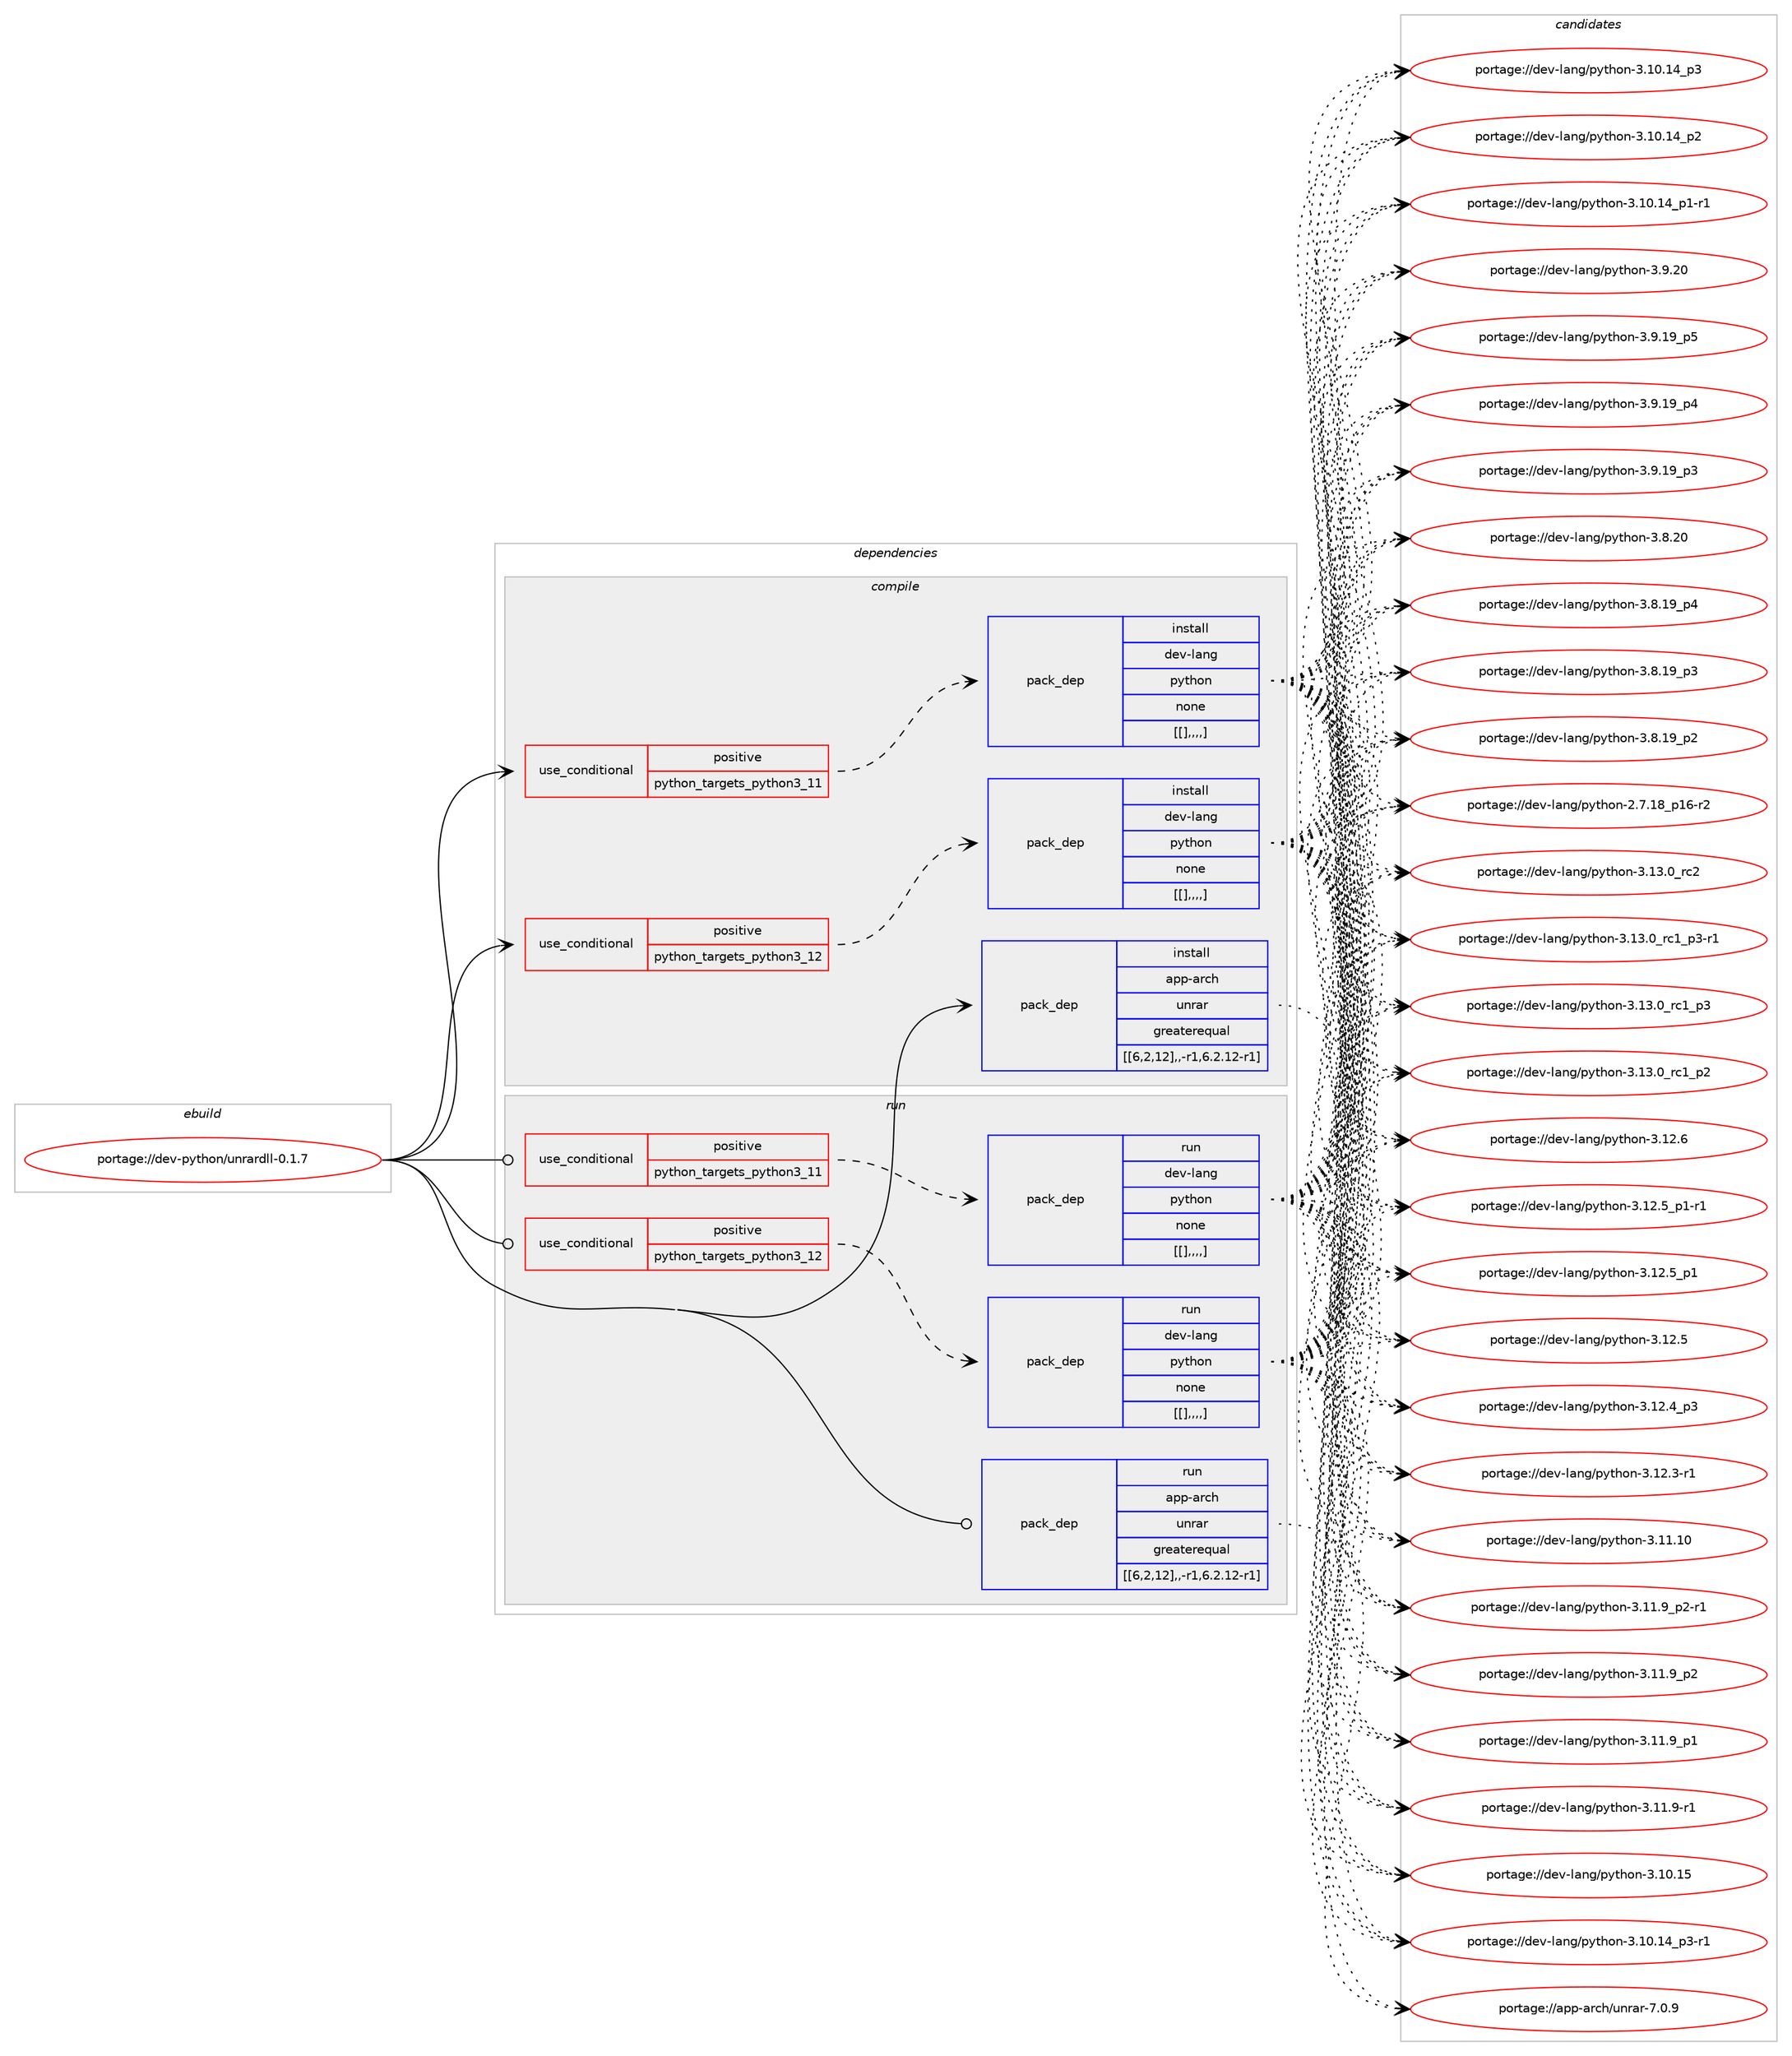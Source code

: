 digraph prolog {

# *************
# Graph options
# *************

newrank=true;
concentrate=true;
compound=true;
graph [rankdir=LR,fontname=Helvetica,fontsize=10,ranksep=1.5];#, ranksep=2.5, nodesep=0.2];
edge  [arrowhead=vee];
node  [fontname=Helvetica,fontsize=10];

# **********
# The ebuild
# **********

subgraph cluster_leftcol {
color=gray;
label=<<i>ebuild</i>>;
id [label="portage://dev-python/unrardll-0.1.7", color=red, width=4, href="../dev-python/unrardll-0.1.7.svg"];
}

# ****************
# The dependencies
# ****************

subgraph cluster_midcol {
color=gray;
label=<<i>dependencies</i>>;
subgraph cluster_compile {
fillcolor="#eeeeee";
style=filled;
label=<<i>compile</i>>;
subgraph cond41958 {
dependency168980 [label=<<TABLE BORDER="0" CELLBORDER="1" CELLSPACING="0" CELLPADDING="4"><TR><TD ROWSPAN="3" CELLPADDING="10">use_conditional</TD></TR><TR><TD>positive</TD></TR><TR><TD>python_targets_python3_11</TD></TR></TABLE>>, shape=none, color=red];
subgraph pack125756 {
dependency168981 [label=<<TABLE BORDER="0" CELLBORDER="1" CELLSPACING="0" CELLPADDING="4" WIDTH="220"><TR><TD ROWSPAN="6" CELLPADDING="30">pack_dep</TD></TR><TR><TD WIDTH="110">install</TD></TR><TR><TD>dev-lang</TD></TR><TR><TD>python</TD></TR><TR><TD>none</TD></TR><TR><TD>[[],,,,]</TD></TR></TABLE>>, shape=none, color=blue];
}
dependency168980:e -> dependency168981:w [weight=20,style="dashed",arrowhead="vee"];
}
id:e -> dependency168980:w [weight=20,style="solid",arrowhead="vee"];
subgraph cond41959 {
dependency168982 [label=<<TABLE BORDER="0" CELLBORDER="1" CELLSPACING="0" CELLPADDING="4"><TR><TD ROWSPAN="3" CELLPADDING="10">use_conditional</TD></TR><TR><TD>positive</TD></TR><TR><TD>python_targets_python3_12</TD></TR></TABLE>>, shape=none, color=red];
subgraph pack125757 {
dependency168983 [label=<<TABLE BORDER="0" CELLBORDER="1" CELLSPACING="0" CELLPADDING="4" WIDTH="220"><TR><TD ROWSPAN="6" CELLPADDING="30">pack_dep</TD></TR><TR><TD WIDTH="110">install</TD></TR><TR><TD>dev-lang</TD></TR><TR><TD>python</TD></TR><TR><TD>none</TD></TR><TR><TD>[[],,,,]</TD></TR></TABLE>>, shape=none, color=blue];
}
dependency168982:e -> dependency168983:w [weight=20,style="dashed",arrowhead="vee"];
}
id:e -> dependency168982:w [weight=20,style="solid",arrowhead="vee"];
subgraph pack125758 {
dependency168984 [label=<<TABLE BORDER="0" CELLBORDER="1" CELLSPACING="0" CELLPADDING="4" WIDTH="220"><TR><TD ROWSPAN="6" CELLPADDING="30">pack_dep</TD></TR><TR><TD WIDTH="110">install</TD></TR><TR><TD>app-arch</TD></TR><TR><TD>unrar</TD></TR><TR><TD>greaterequal</TD></TR><TR><TD>[[6,2,12],,-r1,6.2.12-r1]</TD></TR></TABLE>>, shape=none, color=blue];
}
id:e -> dependency168984:w [weight=20,style="solid",arrowhead="vee"];
}
subgraph cluster_compileandrun {
fillcolor="#eeeeee";
style=filled;
label=<<i>compile and run</i>>;
}
subgraph cluster_run {
fillcolor="#eeeeee";
style=filled;
label=<<i>run</i>>;
subgraph cond41960 {
dependency168985 [label=<<TABLE BORDER="0" CELLBORDER="1" CELLSPACING="0" CELLPADDING="4"><TR><TD ROWSPAN="3" CELLPADDING="10">use_conditional</TD></TR><TR><TD>positive</TD></TR><TR><TD>python_targets_python3_11</TD></TR></TABLE>>, shape=none, color=red];
subgraph pack125759 {
dependency168986 [label=<<TABLE BORDER="0" CELLBORDER="1" CELLSPACING="0" CELLPADDING="4" WIDTH="220"><TR><TD ROWSPAN="6" CELLPADDING="30">pack_dep</TD></TR><TR><TD WIDTH="110">run</TD></TR><TR><TD>dev-lang</TD></TR><TR><TD>python</TD></TR><TR><TD>none</TD></TR><TR><TD>[[],,,,]</TD></TR></TABLE>>, shape=none, color=blue];
}
dependency168985:e -> dependency168986:w [weight=20,style="dashed",arrowhead="vee"];
}
id:e -> dependency168985:w [weight=20,style="solid",arrowhead="odot"];
subgraph cond41961 {
dependency168987 [label=<<TABLE BORDER="0" CELLBORDER="1" CELLSPACING="0" CELLPADDING="4"><TR><TD ROWSPAN="3" CELLPADDING="10">use_conditional</TD></TR><TR><TD>positive</TD></TR><TR><TD>python_targets_python3_12</TD></TR></TABLE>>, shape=none, color=red];
subgraph pack125760 {
dependency168988 [label=<<TABLE BORDER="0" CELLBORDER="1" CELLSPACING="0" CELLPADDING="4" WIDTH="220"><TR><TD ROWSPAN="6" CELLPADDING="30">pack_dep</TD></TR><TR><TD WIDTH="110">run</TD></TR><TR><TD>dev-lang</TD></TR><TR><TD>python</TD></TR><TR><TD>none</TD></TR><TR><TD>[[],,,,]</TD></TR></TABLE>>, shape=none, color=blue];
}
dependency168987:e -> dependency168988:w [weight=20,style="dashed",arrowhead="vee"];
}
id:e -> dependency168987:w [weight=20,style="solid",arrowhead="odot"];
subgraph pack125761 {
dependency168989 [label=<<TABLE BORDER="0" CELLBORDER="1" CELLSPACING="0" CELLPADDING="4" WIDTH="220"><TR><TD ROWSPAN="6" CELLPADDING="30">pack_dep</TD></TR><TR><TD WIDTH="110">run</TD></TR><TR><TD>app-arch</TD></TR><TR><TD>unrar</TD></TR><TR><TD>greaterequal</TD></TR><TR><TD>[[6,2,12],,-r1,6.2.12-r1]</TD></TR></TABLE>>, shape=none, color=blue];
}
id:e -> dependency168989:w [weight=20,style="solid",arrowhead="odot"];
}
}

# **************
# The candidates
# **************

subgraph cluster_choices {
rank=same;
color=gray;
label=<<i>candidates</i>>;

subgraph choice125756 {
color=black;
nodesep=1;
choice10010111845108971101034711212111610411111045514649514648951149950 [label="portage://dev-lang/python-3.13.0_rc2", color=red, width=4,href="../dev-lang/python-3.13.0_rc2.svg"];
choice1001011184510897110103471121211161041111104551464951464895114994995112514511449 [label="portage://dev-lang/python-3.13.0_rc1_p3-r1", color=red, width=4,href="../dev-lang/python-3.13.0_rc1_p3-r1.svg"];
choice100101118451089711010347112121116104111110455146495146489511499499511251 [label="portage://dev-lang/python-3.13.0_rc1_p3", color=red, width=4,href="../dev-lang/python-3.13.0_rc1_p3.svg"];
choice100101118451089711010347112121116104111110455146495146489511499499511250 [label="portage://dev-lang/python-3.13.0_rc1_p2", color=red, width=4,href="../dev-lang/python-3.13.0_rc1_p2.svg"];
choice10010111845108971101034711212111610411111045514649504654 [label="portage://dev-lang/python-3.12.6", color=red, width=4,href="../dev-lang/python-3.12.6.svg"];
choice1001011184510897110103471121211161041111104551464950465395112494511449 [label="portage://dev-lang/python-3.12.5_p1-r1", color=red, width=4,href="../dev-lang/python-3.12.5_p1-r1.svg"];
choice100101118451089711010347112121116104111110455146495046539511249 [label="portage://dev-lang/python-3.12.5_p1", color=red, width=4,href="../dev-lang/python-3.12.5_p1.svg"];
choice10010111845108971101034711212111610411111045514649504653 [label="portage://dev-lang/python-3.12.5", color=red, width=4,href="../dev-lang/python-3.12.5.svg"];
choice100101118451089711010347112121116104111110455146495046529511251 [label="portage://dev-lang/python-3.12.4_p3", color=red, width=4,href="../dev-lang/python-3.12.4_p3.svg"];
choice100101118451089711010347112121116104111110455146495046514511449 [label="portage://dev-lang/python-3.12.3-r1", color=red, width=4,href="../dev-lang/python-3.12.3-r1.svg"];
choice1001011184510897110103471121211161041111104551464949464948 [label="portage://dev-lang/python-3.11.10", color=red, width=4,href="../dev-lang/python-3.11.10.svg"];
choice1001011184510897110103471121211161041111104551464949465795112504511449 [label="portage://dev-lang/python-3.11.9_p2-r1", color=red, width=4,href="../dev-lang/python-3.11.9_p2-r1.svg"];
choice100101118451089711010347112121116104111110455146494946579511250 [label="portage://dev-lang/python-3.11.9_p2", color=red, width=4,href="../dev-lang/python-3.11.9_p2.svg"];
choice100101118451089711010347112121116104111110455146494946579511249 [label="portage://dev-lang/python-3.11.9_p1", color=red, width=4,href="../dev-lang/python-3.11.9_p1.svg"];
choice100101118451089711010347112121116104111110455146494946574511449 [label="portage://dev-lang/python-3.11.9-r1", color=red, width=4,href="../dev-lang/python-3.11.9-r1.svg"];
choice1001011184510897110103471121211161041111104551464948464953 [label="portage://dev-lang/python-3.10.15", color=red, width=4,href="../dev-lang/python-3.10.15.svg"];
choice100101118451089711010347112121116104111110455146494846495295112514511449 [label="portage://dev-lang/python-3.10.14_p3-r1", color=red, width=4,href="../dev-lang/python-3.10.14_p3-r1.svg"];
choice10010111845108971101034711212111610411111045514649484649529511251 [label="portage://dev-lang/python-3.10.14_p3", color=red, width=4,href="../dev-lang/python-3.10.14_p3.svg"];
choice10010111845108971101034711212111610411111045514649484649529511250 [label="portage://dev-lang/python-3.10.14_p2", color=red, width=4,href="../dev-lang/python-3.10.14_p2.svg"];
choice100101118451089711010347112121116104111110455146494846495295112494511449 [label="portage://dev-lang/python-3.10.14_p1-r1", color=red, width=4,href="../dev-lang/python-3.10.14_p1-r1.svg"];
choice10010111845108971101034711212111610411111045514657465048 [label="portage://dev-lang/python-3.9.20", color=red, width=4,href="../dev-lang/python-3.9.20.svg"];
choice100101118451089711010347112121116104111110455146574649579511253 [label="portage://dev-lang/python-3.9.19_p5", color=red, width=4,href="../dev-lang/python-3.9.19_p5.svg"];
choice100101118451089711010347112121116104111110455146574649579511252 [label="portage://dev-lang/python-3.9.19_p4", color=red, width=4,href="../dev-lang/python-3.9.19_p4.svg"];
choice100101118451089711010347112121116104111110455146574649579511251 [label="portage://dev-lang/python-3.9.19_p3", color=red, width=4,href="../dev-lang/python-3.9.19_p3.svg"];
choice10010111845108971101034711212111610411111045514656465048 [label="portage://dev-lang/python-3.8.20", color=red, width=4,href="../dev-lang/python-3.8.20.svg"];
choice100101118451089711010347112121116104111110455146564649579511252 [label="portage://dev-lang/python-3.8.19_p4", color=red, width=4,href="../dev-lang/python-3.8.19_p4.svg"];
choice100101118451089711010347112121116104111110455146564649579511251 [label="portage://dev-lang/python-3.8.19_p3", color=red, width=4,href="../dev-lang/python-3.8.19_p3.svg"];
choice100101118451089711010347112121116104111110455146564649579511250 [label="portage://dev-lang/python-3.8.19_p2", color=red, width=4,href="../dev-lang/python-3.8.19_p2.svg"];
choice100101118451089711010347112121116104111110455046554649569511249544511450 [label="portage://dev-lang/python-2.7.18_p16-r2", color=red, width=4,href="../dev-lang/python-2.7.18_p16-r2.svg"];
dependency168981:e -> choice10010111845108971101034711212111610411111045514649514648951149950:w [style=dotted,weight="100"];
dependency168981:e -> choice1001011184510897110103471121211161041111104551464951464895114994995112514511449:w [style=dotted,weight="100"];
dependency168981:e -> choice100101118451089711010347112121116104111110455146495146489511499499511251:w [style=dotted,weight="100"];
dependency168981:e -> choice100101118451089711010347112121116104111110455146495146489511499499511250:w [style=dotted,weight="100"];
dependency168981:e -> choice10010111845108971101034711212111610411111045514649504654:w [style=dotted,weight="100"];
dependency168981:e -> choice1001011184510897110103471121211161041111104551464950465395112494511449:w [style=dotted,weight="100"];
dependency168981:e -> choice100101118451089711010347112121116104111110455146495046539511249:w [style=dotted,weight="100"];
dependency168981:e -> choice10010111845108971101034711212111610411111045514649504653:w [style=dotted,weight="100"];
dependency168981:e -> choice100101118451089711010347112121116104111110455146495046529511251:w [style=dotted,weight="100"];
dependency168981:e -> choice100101118451089711010347112121116104111110455146495046514511449:w [style=dotted,weight="100"];
dependency168981:e -> choice1001011184510897110103471121211161041111104551464949464948:w [style=dotted,weight="100"];
dependency168981:e -> choice1001011184510897110103471121211161041111104551464949465795112504511449:w [style=dotted,weight="100"];
dependency168981:e -> choice100101118451089711010347112121116104111110455146494946579511250:w [style=dotted,weight="100"];
dependency168981:e -> choice100101118451089711010347112121116104111110455146494946579511249:w [style=dotted,weight="100"];
dependency168981:e -> choice100101118451089711010347112121116104111110455146494946574511449:w [style=dotted,weight="100"];
dependency168981:e -> choice1001011184510897110103471121211161041111104551464948464953:w [style=dotted,weight="100"];
dependency168981:e -> choice100101118451089711010347112121116104111110455146494846495295112514511449:w [style=dotted,weight="100"];
dependency168981:e -> choice10010111845108971101034711212111610411111045514649484649529511251:w [style=dotted,weight="100"];
dependency168981:e -> choice10010111845108971101034711212111610411111045514649484649529511250:w [style=dotted,weight="100"];
dependency168981:e -> choice100101118451089711010347112121116104111110455146494846495295112494511449:w [style=dotted,weight="100"];
dependency168981:e -> choice10010111845108971101034711212111610411111045514657465048:w [style=dotted,weight="100"];
dependency168981:e -> choice100101118451089711010347112121116104111110455146574649579511253:w [style=dotted,weight="100"];
dependency168981:e -> choice100101118451089711010347112121116104111110455146574649579511252:w [style=dotted,weight="100"];
dependency168981:e -> choice100101118451089711010347112121116104111110455146574649579511251:w [style=dotted,weight="100"];
dependency168981:e -> choice10010111845108971101034711212111610411111045514656465048:w [style=dotted,weight="100"];
dependency168981:e -> choice100101118451089711010347112121116104111110455146564649579511252:w [style=dotted,weight="100"];
dependency168981:e -> choice100101118451089711010347112121116104111110455146564649579511251:w [style=dotted,weight="100"];
dependency168981:e -> choice100101118451089711010347112121116104111110455146564649579511250:w [style=dotted,weight="100"];
dependency168981:e -> choice100101118451089711010347112121116104111110455046554649569511249544511450:w [style=dotted,weight="100"];
}
subgraph choice125757 {
color=black;
nodesep=1;
choice10010111845108971101034711212111610411111045514649514648951149950 [label="portage://dev-lang/python-3.13.0_rc2", color=red, width=4,href="../dev-lang/python-3.13.0_rc2.svg"];
choice1001011184510897110103471121211161041111104551464951464895114994995112514511449 [label="portage://dev-lang/python-3.13.0_rc1_p3-r1", color=red, width=4,href="../dev-lang/python-3.13.0_rc1_p3-r1.svg"];
choice100101118451089711010347112121116104111110455146495146489511499499511251 [label="portage://dev-lang/python-3.13.0_rc1_p3", color=red, width=4,href="../dev-lang/python-3.13.0_rc1_p3.svg"];
choice100101118451089711010347112121116104111110455146495146489511499499511250 [label="portage://dev-lang/python-3.13.0_rc1_p2", color=red, width=4,href="../dev-lang/python-3.13.0_rc1_p2.svg"];
choice10010111845108971101034711212111610411111045514649504654 [label="portage://dev-lang/python-3.12.6", color=red, width=4,href="../dev-lang/python-3.12.6.svg"];
choice1001011184510897110103471121211161041111104551464950465395112494511449 [label="portage://dev-lang/python-3.12.5_p1-r1", color=red, width=4,href="../dev-lang/python-3.12.5_p1-r1.svg"];
choice100101118451089711010347112121116104111110455146495046539511249 [label="portage://dev-lang/python-3.12.5_p1", color=red, width=4,href="../dev-lang/python-3.12.5_p1.svg"];
choice10010111845108971101034711212111610411111045514649504653 [label="portage://dev-lang/python-3.12.5", color=red, width=4,href="../dev-lang/python-3.12.5.svg"];
choice100101118451089711010347112121116104111110455146495046529511251 [label="portage://dev-lang/python-3.12.4_p3", color=red, width=4,href="../dev-lang/python-3.12.4_p3.svg"];
choice100101118451089711010347112121116104111110455146495046514511449 [label="portage://dev-lang/python-3.12.3-r1", color=red, width=4,href="../dev-lang/python-3.12.3-r1.svg"];
choice1001011184510897110103471121211161041111104551464949464948 [label="portage://dev-lang/python-3.11.10", color=red, width=4,href="../dev-lang/python-3.11.10.svg"];
choice1001011184510897110103471121211161041111104551464949465795112504511449 [label="portage://dev-lang/python-3.11.9_p2-r1", color=red, width=4,href="../dev-lang/python-3.11.9_p2-r1.svg"];
choice100101118451089711010347112121116104111110455146494946579511250 [label="portage://dev-lang/python-3.11.9_p2", color=red, width=4,href="../dev-lang/python-3.11.9_p2.svg"];
choice100101118451089711010347112121116104111110455146494946579511249 [label="portage://dev-lang/python-3.11.9_p1", color=red, width=4,href="../dev-lang/python-3.11.9_p1.svg"];
choice100101118451089711010347112121116104111110455146494946574511449 [label="portage://dev-lang/python-3.11.9-r1", color=red, width=4,href="../dev-lang/python-3.11.9-r1.svg"];
choice1001011184510897110103471121211161041111104551464948464953 [label="portage://dev-lang/python-3.10.15", color=red, width=4,href="../dev-lang/python-3.10.15.svg"];
choice100101118451089711010347112121116104111110455146494846495295112514511449 [label="portage://dev-lang/python-3.10.14_p3-r1", color=red, width=4,href="../dev-lang/python-3.10.14_p3-r1.svg"];
choice10010111845108971101034711212111610411111045514649484649529511251 [label="portage://dev-lang/python-3.10.14_p3", color=red, width=4,href="../dev-lang/python-3.10.14_p3.svg"];
choice10010111845108971101034711212111610411111045514649484649529511250 [label="portage://dev-lang/python-3.10.14_p2", color=red, width=4,href="../dev-lang/python-3.10.14_p2.svg"];
choice100101118451089711010347112121116104111110455146494846495295112494511449 [label="portage://dev-lang/python-3.10.14_p1-r1", color=red, width=4,href="../dev-lang/python-3.10.14_p1-r1.svg"];
choice10010111845108971101034711212111610411111045514657465048 [label="portage://dev-lang/python-3.9.20", color=red, width=4,href="../dev-lang/python-3.9.20.svg"];
choice100101118451089711010347112121116104111110455146574649579511253 [label="portage://dev-lang/python-3.9.19_p5", color=red, width=4,href="../dev-lang/python-3.9.19_p5.svg"];
choice100101118451089711010347112121116104111110455146574649579511252 [label="portage://dev-lang/python-3.9.19_p4", color=red, width=4,href="../dev-lang/python-3.9.19_p4.svg"];
choice100101118451089711010347112121116104111110455146574649579511251 [label="portage://dev-lang/python-3.9.19_p3", color=red, width=4,href="../dev-lang/python-3.9.19_p3.svg"];
choice10010111845108971101034711212111610411111045514656465048 [label="portage://dev-lang/python-3.8.20", color=red, width=4,href="../dev-lang/python-3.8.20.svg"];
choice100101118451089711010347112121116104111110455146564649579511252 [label="portage://dev-lang/python-3.8.19_p4", color=red, width=4,href="../dev-lang/python-3.8.19_p4.svg"];
choice100101118451089711010347112121116104111110455146564649579511251 [label="portage://dev-lang/python-3.8.19_p3", color=red, width=4,href="../dev-lang/python-3.8.19_p3.svg"];
choice100101118451089711010347112121116104111110455146564649579511250 [label="portage://dev-lang/python-3.8.19_p2", color=red, width=4,href="../dev-lang/python-3.8.19_p2.svg"];
choice100101118451089711010347112121116104111110455046554649569511249544511450 [label="portage://dev-lang/python-2.7.18_p16-r2", color=red, width=4,href="../dev-lang/python-2.7.18_p16-r2.svg"];
dependency168983:e -> choice10010111845108971101034711212111610411111045514649514648951149950:w [style=dotted,weight="100"];
dependency168983:e -> choice1001011184510897110103471121211161041111104551464951464895114994995112514511449:w [style=dotted,weight="100"];
dependency168983:e -> choice100101118451089711010347112121116104111110455146495146489511499499511251:w [style=dotted,weight="100"];
dependency168983:e -> choice100101118451089711010347112121116104111110455146495146489511499499511250:w [style=dotted,weight="100"];
dependency168983:e -> choice10010111845108971101034711212111610411111045514649504654:w [style=dotted,weight="100"];
dependency168983:e -> choice1001011184510897110103471121211161041111104551464950465395112494511449:w [style=dotted,weight="100"];
dependency168983:e -> choice100101118451089711010347112121116104111110455146495046539511249:w [style=dotted,weight="100"];
dependency168983:e -> choice10010111845108971101034711212111610411111045514649504653:w [style=dotted,weight="100"];
dependency168983:e -> choice100101118451089711010347112121116104111110455146495046529511251:w [style=dotted,weight="100"];
dependency168983:e -> choice100101118451089711010347112121116104111110455146495046514511449:w [style=dotted,weight="100"];
dependency168983:e -> choice1001011184510897110103471121211161041111104551464949464948:w [style=dotted,weight="100"];
dependency168983:e -> choice1001011184510897110103471121211161041111104551464949465795112504511449:w [style=dotted,weight="100"];
dependency168983:e -> choice100101118451089711010347112121116104111110455146494946579511250:w [style=dotted,weight="100"];
dependency168983:e -> choice100101118451089711010347112121116104111110455146494946579511249:w [style=dotted,weight="100"];
dependency168983:e -> choice100101118451089711010347112121116104111110455146494946574511449:w [style=dotted,weight="100"];
dependency168983:e -> choice1001011184510897110103471121211161041111104551464948464953:w [style=dotted,weight="100"];
dependency168983:e -> choice100101118451089711010347112121116104111110455146494846495295112514511449:w [style=dotted,weight="100"];
dependency168983:e -> choice10010111845108971101034711212111610411111045514649484649529511251:w [style=dotted,weight="100"];
dependency168983:e -> choice10010111845108971101034711212111610411111045514649484649529511250:w [style=dotted,weight="100"];
dependency168983:e -> choice100101118451089711010347112121116104111110455146494846495295112494511449:w [style=dotted,weight="100"];
dependency168983:e -> choice10010111845108971101034711212111610411111045514657465048:w [style=dotted,weight="100"];
dependency168983:e -> choice100101118451089711010347112121116104111110455146574649579511253:w [style=dotted,weight="100"];
dependency168983:e -> choice100101118451089711010347112121116104111110455146574649579511252:w [style=dotted,weight="100"];
dependency168983:e -> choice100101118451089711010347112121116104111110455146574649579511251:w [style=dotted,weight="100"];
dependency168983:e -> choice10010111845108971101034711212111610411111045514656465048:w [style=dotted,weight="100"];
dependency168983:e -> choice100101118451089711010347112121116104111110455146564649579511252:w [style=dotted,weight="100"];
dependency168983:e -> choice100101118451089711010347112121116104111110455146564649579511251:w [style=dotted,weight="100"];
dependency168983:e -> choice100101118451089711010347112121116104111110455146564649579511250:w [style=dotted,weight="100"];
dependency168983:e -> choice100101118451089711010347112121116104111110455046554649569511249544511450:w [style=dotted,weight="100"];
}
subgraph choice125758 {
color=black;
nodesep=1;
choice971121124597114991044711711011497114455546484657 [label="portage://app-arch/unrar-7.0.9", color=red, width=4,href="../app-arch/unrar-7.0.9.svg"];
dependency168984:e -> choice971121124597114991044711711011497114455546484657:w [style=dotted,weight="100"];
}
subgraph choice125759 {
color=black;
nodesep=1;
choice10010111845108971101034711212111610411111045514649514648951149950 [label="portage://dev-lang/python-3.13.0_rc2", color=red, width=4,href="../dev-lang/python-3.13.0_rc2.svg"];
choice1001011184510897110103471121211161041111104551464951464895114994995112514511449 [label="portage://dev-lang/python-3.13.0_rc1_p3-r1", color=red, width=4,href="../dev-lang/python-3.13.0_rc1_p3-r1.svg"];
choice100101118451089711010347112121116104111110455146495146489511499499511251 [label="portage://dev-lang/python-3.13.0_rc1_p3", color=red, width=4,href="../dev-lang/python-3.13.0_rc1_p3.svg"];
choice100101118451089711010347112121116104111110455146495146489511499499511250 [label="portage://dev-lang/python-3.13.0_rc1_p2", color=red, width=4,href="../dev-lang/python-3.13.0_rc1_p2.svg"];
choice10010111845108971101034711212111610411111045514649504654 [label="portage://dev-lang/python-3.12.6", color=red, width=4,href="../dev-lang/python-3.12.6.svg"];
choice1001011184510897110103471121211161041111104551464950465395112494511449 [label="portage://dev-lang/python-3.12.5_p1-r1", color=red, width=4,href="../dev-lang/python-3.12.5_p1-r1.svg"];
choice100101118451089711010347112121116104111110455146495046539511249 [label="portage://dev-lang/python-3.12.5_p1", color=red, width=4,href="../dev-lang/python-3.12.5_p1.svg"];
choice10010111845108971101034711212111610411111045514649504653 [label="portage://dev-lang/python-3.12.5", color=red, width=4,href="../dev-lang/python-3.12.5.svg"];
choice100101118451089711010347112121116104111110455146495046529511251 [label="portage://dev-lang/python-3.12.4_p3", color=red, width=4,href="../dev-lang/python-3.12.4_p3.svg"];
choice100101118451089711010347112121116104111110455146495046514511449 [label="portage://dev-lang/python-3.12.3-r1", color=red, width=4,href="../dev-lang/python-3.12.3-r1.svg"];
choice1001011184510897110103471121211161041111104551464949464948 [label="portage://dev-lang/python-3.11.10", color=red, width=4,href="../dev-lang/python-3.11.10.svg"];
choice1001011184510897110103471121211161041111104551464949465795112504511449 [label="portage://dev-lang/python-3.11.9_p2-r1", color=red, width=4,href="../dev-lang/python-3.11.9_p2-r1.svg"];
choice100101118451089711010347112121116104111110455146494946579511250 [label="portage://dev-lang/python-3.11.9_p2", color=red, width=4,href="../dev-lang/python-3.11.9_p2.svg"];
choice100101118451089711010347112121116104111110455146494946579511249 [label="portage://dev-lang/python-3.11.9_p1", color=red, width=4,href="../dev-lang/python-3.11.9_p1.svg"];
choice100101118451089711010347112121116104111110455146494946574511449 [label="portage://dev-lang/python-3.11.9-r1", color=red, width=4,href="../dev-lang/python-3.11.9-r1.svg"];
choice1001011184510897110103471121211161041111104551464948464953 [label="portage://dev-lang/python-3.10.15", color=red, width=4,href="../dev-lang/python-3.10.15.svg"];
choice100101118451089711010347112121116104111110455146494846495295112514511449 [label="portage://dev-lang/python-3.10.14_p3-r1", color=red, width=4,href="../dev-lang/python-3.10.14_p3-r1.svg"];
choice10010111845108971101034711212111610411111045514649484649529511251 [label="portage://dev-lang/python-3.10.14_p3", color=red, width=4,href="../dev-lang/python-3.10.14_p3.svg"];
choice10010111845108971101034711212111610411111045514649484649529511250 [label="portage://dev-lang/python-3.10.14_p2", color=red, width=4,href="../dev-lang/python-3.10.14_p2.svg"];
choice100101118451089711010347112121116104111110455146494846495295112494511449 [label="portage://dev-lang/python-3.10.14_p1-r1", color=red, width=4,href="../dev-lang/python-3.10.14_p1-r1.svg"];
choice10010111845108971101034711212111610411111045514657465048 [label="portage://dev-lang/python-3.9.20", color=red, width=4,href="../dev-lang/python-3.9.20.svg"];
choice100101118451089711010347112121116104111110455146574649579511253 [label="portage://dev-lang/python-3.9.19_p5", color=red, width=4,href="../dev-lang/python-3.9.19_p5.svg"];
choice100101118451089711010347112121116104111110455146574649579511252 [label="portage://dev-lang/python-3.9.19_p4", color=red, width=4,href="../dev-lang/python-3.9.19_p4.svg"];
choice100101118451089711010347112121116104111110455146574649579511251 [label="portage://dev-lang/python-3.9.19_p3", color=red, width=4,href="../dev-lang/python-3.9.19_p3.svg"];
choice10010111845108971101034711212111610411111045514656465048 [label="portage://dev-lang/python-3.8.20", color=red, width=4,href="../dev-lang/python-3.8.20.svg"];
choice100101118451089711010347112121116104111110455146564649579511252 [label="portage://dev-lang/python-3.8.19_p4", color=red, width=4,href="../dev-lang/python-3.8.19_p4.svg"];
choice100101118451089711010347112121116104111110455146564649579511251 [label="portage://dev-lang/python-3.8.19_p3", color=red, width=4,href="../dev-lang/python-3.8.19_p3.svg"];
choice100101118451089711010347112121116104111110455146564649579511250 [label="portage://dev-lang/python-3.8.19_p2", color=red, width=4,href="../dev-lang/python-3.8.19_p2.svg"];
choice100101118451089711010347112121116104111110455046554649569511249544511450 [label="portage://dev-lang/python-2.7.18_p16-r2", color=red, width=4,href="../dev-lang/python-2.7.18_p16-r2.svg"];
dependency168986:e -> choice10010111845108971101034711212111610411111045514649514648951149950:w [style=dotted,weight="100"];
dependency168986:e -> choice1001011184510897110103471121211161041111104551464951464895114994995112514511449:w [style=dotted,weight="100"];
dependency168986:e -> choice100101118451089711010347112121116104111110455146495146489511499499511251:w [style=dotted,weight="100"];
dependency168986:e -> choice100101118451089711010347112121116104111110455146495146489511499499511250:w [style=dotted,weight="100"];
dependency168986:e -> choice10010111845108971101034711212111610411111045514649504654:w [style=dotted,weight="100"];
dependency168986:e -> choice1001011184510897110103471121211161041111104551464950465395112494511449:w [style=dotted,weight="100"];
dependency168986:e -> choice100101118451089711010347112121116104111110455146495046539511249:w [style=dotted,weight="100"];
dependency168986:e -> choice10010111845108971101034711212111610411111045514649504653:w [style=dotted,weight="100"];
dependency168986:e -> choice100101118451089711010347112121116104111110455146495046529511251:w [style=dotted,weight="100"];
dependency168986:e -> choice100101118451089711010347112121116104111110455146495046514511449:w [style=dotted,weight="100"];
dependency168986:e -> choice1001011184510897110103471121211161041111104551464949464948:w [style=dotted,weight="100"];
dependency168986:e -> choice1001011184510897110103471121211161041111104551464949465795112504511449:w [style=dotted,weight="100"];
dependency168986:e -> choice100101118451089711010347112121116104111110455146494946579511250:w [style=dotted,weight="100"];
dependency168986:e -> choice100101118451089711010347112121116104111110455146494946579511249:w [style=dotted,weight="100"];
dependency168986:e -> choice100101118451089711010347112121116104111110455146494946574511449:w [style=dotted,weight="100"];
dependency168986:e -> choice1001011184510897110103471121211161041111104551464948464953:w [style=dotted,weight="100"];
dependency168986:e -> choice100101118451089711010347112121116104111110455146494846495295112514511449:w [style=dotted,weight="100"];
dependency168986:e -> choice10010111845108971101034711212111610411111045514649484649529511251:w [style=dotted,weight="100"];
dependency168986:e -> choice10010111845108971101034711212111610411111045514649484649529511250:w [style=dotted,weight="100"];
dependency168986:e -> choice100101118451089711010347112121116104111110455146494846495295112494511449:w [style=dotted,weight="100"];
dependency168986:e -> choice10010111845108971101034711212111610411111045514657465048:w [style=dotted,weight="100"];
dependency168986:e -> choice100101118451089711010347112121116104111110455146574649579511253:w [style=dotted,weight="100"];
dependency168986:e -> choice100101118451089711010347112121116104111110455146574649579511252:w [style=dotted,weight="100"];
dependency168986:e -> choice100101118451089711010347112121116104111110455146574649579511251:w [style=dotted,weight="100"];
dependency168986:e -> choice10010111845108971101034711212111610411111045514656465048:w [style=dotted,weight="100"];
dependency168986:e -> choice100101118451089711010347112121116104111110455146564649579511252:w [style=dotted,weight="100"];
dependency168986:e -> choice100101118451089711010347112121116104111110455146564649579511251:w [style=dotted,weight="100"];
dependency168986:e -> choice100101118451089711010347112121116104111110455146564649579511250:w [style=dotted,weight="100"];
dependency168986:e -> choice100101118451089711010347112121116104111110455046554649569511249544511450:w [style=dotted,weight="100"];
}
subgraph choice125760 {
color=black;
nodesep=1;
choice10010111845108971101034711212111610411111045514649514648951149950 [label="portage://dev-lang/python-3.13.0_rc2", color=red, width=4,href="../dev-lang/python-3.13.0_rc2.svg"];
choice1001011184510897110103471121211161041111104551464951464895114994995112514511449 [label="portage://dev-lang/python-3.13.0_rc1_p3-r1", color=red, width=4,href="../dev-lang/python-3.13.0_rc1_p3-r1.svg"];
choice100101118451089711010347112121116104111110455146495146489511499499511251 [label="portage://dev-lang/python-3.13.0_rc1_p3", color=red, width=4,href="../dev-lang/python-3.13.0_rc1_p3.svg"];
choice100101118451089711010347112121116104111110455146495146489511499499511250 [label="portage://dev-lang/python-3.13.0_rc1_p2", color=red, width=4,href="../dev-lang/python-3.13.0_rc1_p2.svg"];
choice10010111845108971101034711212111610411111045514649504654 [label="portage://dev-lang/python-3.12.6", color=red, width=4,href="../dev-lang/python-3.12.6.svg"];
choice1001011184510897110103471121211161041111104551464950465395112494511449 [label="portage://dev-lang/python-3.12.5_p1-r1", color=red, width=4,href="../dev-lang/python-3.12.5_p1-r1.svg"];
choice100101118451089711010347112121116104111110455146495046539511249 [label="portage://dev-lang/python-3.12.5_p1", color=red, width=4,href="../dev-lang/python-3.12.5_p1.svg"];
choice10010111845108971101034711212111610411111045514649504653 [label="portage://dev-lang/python-3.12.5", color=red, width=4,href="../dev-lang/python-3.12.5.svg"];
choice100101118451089711010347112121116104111110455146495046529511251 [label="portage://dev-lang/python-3.12.4_p3", color=red, width=4,href="../dev-lang/python-3.12.4_p3.svg"];
choice100101118451089711010347112121116104111110455146495046514511449 [label="portage://dev-lang/python-3.12.3-r1", color=red, width=4,href="../dev-lang/python-3.12.3-r1.svg"];
choice1001011184510897110103471121211161041111104551464949464948 [label="portage://dev-lang/python-3.11.10", color=red, width=4,href="../dev-lang/python-3.11.10.svg"];
choice1001011184510897110103471121211161041111104551464949465795112504511449 [label="portage://dev-lang/python-3.11.9_p2-r1", color=red, width=4,href="../dev-lang/python-3.11.9_p2-r1.svg"];
choice100101118451089711010347112121116104111110455146494946579511250 [label="portage://dev-lang/python-3.11.9_p2", color=red, width=4,href="../dev-lang/python-3.11.9_p2.svg"];
choice100101118451089711010347112121116104111110455146494946579511249 [label="portage://dev-lang/python-3.11.9_p1", color=red, width=4,href="../dev-lang/python-3.11.9_p1.svg"];
choice100101118451089711010347112121116104111110455146494946574511449 [label="portage://dev-lang/python-3.11.9-r1", color=red, width=4,href="../dev-lang/python-3.11.9-r1.svg"];
choice1001011184510897110103471121211161041111104551464948464953 [label="portage://dev-lang/python-3.10.15", color=red, width=4,href="../dev-lang/python-3.10.15.svg"];
choice100101118451089711010347112121116104111110455146494846495295112514511449 [label="portage://dev-lang/python-3.10.14_p3-r1", color=red, width=4,href="../dev-lang/python-3.10.14_p3-r1.svg"];
choice10010111845108971101034711212111610411111045514649484649529511251 [label="portage://dev-lang/python-3.10.14_p3", color=red, width=4,href="../dev-lang/python-3.10.14_p3.svg"];
choice10010111845108971101034711212111610411111045514649484649529511250 [label="portage://dev-lang/python-3.10.14_p2", color=red, width=4,href="../dev-lang/python-3.10.14_p2.svg"];
choice100101118451089711010347112121116104111110455146494846495295112494511449 [label="portage://dev-lang/python-3.10.14_p1-r1", color=red, width=4,href="../dev-lang/python-3.10.14_p1-r1.svg"];
choice10010111845108971101034711212111610411111045514657465048 [label="portage://dev-lang/python-3.9.20", color=red, width=4,href="../dev-lang/python-3.9.20.svg"];
choice100101118451089711010347112121116104111110455146574649579511253 [label="portage://dev-lang/python-3.9.19_p5", color=red, width=4,href="../dev-lang/python-3.9.19_p5.svg"];
choice100101118451089711010347112121116104111110455146574649579511252 [label="portage://dev-lang/python-3.9.19_p4", color=red, width=4,href="../dev-lang/python-3.9.19_p4.svg"];
choice100101118451089711010347112121116104111110455146574649579511251 [label="portage://dev-lang/python-3.9.19_p3", color=red, width=4,href="../dev-lang/python-3.9.19_p3.svg"];
choice10010111845108971101034711212111610411111045514656465048 [label="portage://dev-lang/python-3.8.20", color=red, width=4,href="../dev-lang/python-3.8.20.svg"];
choice100101118451089711010347112121116104111110455146564649579511252 [label="portage://dev-lang/python-3.8.19_p4", color=red, width=4,href="../dev-lang/python-3.8.19_p4.svg"];
choice100101118451089711010347112121116104111110455146564649579511251 [label="portage://dev-lang/python-3.8.19_p3", color=red, width=4,href="../dev-lang/python-3.8.19_p3.svg"];
choice100101118451089711010347112121116104111110455146564649579511250 [label="portage://dev-lang/python-3.8.19_p2", color=red, width=4,href="../dev-lang/python-3.8.19_p2.svg"];
choice100101118451089711010347112121116104111110455046554649569511249544511450 [label="portage://dev-lang/python-2.7.18_p16-r2", color=red, width=4,href="../dev-lang/python-2.7.18_p16-r2.svg"];
dependency168988:e -> choice10010111845108971101034711212111610411111045514649514648951149950:w [style=dotted,weight="100"];
dependency168988:e -> choice1001011184510897110103471121211161041111104551464951464895114994995112514511449:w [style=dotted,weight="100"];
dependency168988:e -> choice100101118451089711010347112121116104111110455146495146489511499499511251:w [style=dotted,weight="100"];
dependency168988:e -> choice100101118451089711010347112121116104111110455146495146489511499499511250:w [style=dotted,weight="100"];
dependency168988:e -> choice10010111845108971101034711212111610411111045514649504654:w [style=dotted,weight="100"];
dependency168988:e -> choice1001011184510897110103471121211161041111104551464950465395112494511449:w [style=dotted,weight="100"];
dependency168988:e -> choice100101118451089711010347112121116104111110455146495046539511249:w [style=dotted,weight="100"];
dependency168988:e -> choice10010111845108971101034711212111610411111045514649504653:w [style=dotted,weight="100"];
dependency168988:e -> choice100101118451089711010347112121116104111110455146495046529511251:w [style=dotted,weight="100"];
dependency168988:e -> choice100101118451089711010347112121116104111110455146495046514511449:w [style=dotted,weight="100"];
dependency168988:e -> choice1001011184510897110103471121211161041111104551464949464948:w [style=dotted,weight="100"];
dependency168988:e -> choice1001011184510897110103471121211161041111104551464949465795112504511449:w [style=dotted,weight="100"];
dependency168988:e -> choice100101118451089711010347112121116104111110455146494946579511250:w [style=dotted,weight="100"];
dependency168988:e -> choice100101118451089711010347112121116104111110455146494946579511249:w [style=dotted,weight="100"];
dependency168988:e -> choice100101118451089711010347112121116104111110455146494946574511449:w [style=dotted,weight="100"];
dependency168988:e -> choice1001011184510897110103471121211161041111104551464948464953:w [style=dotted,weight="100"];
dependency168988:e -> choice100101118451089711010347112121116104111110455146494846495295112514511449:w [style=dotted,weight="100"];
dependency168988:e -> choice10010111845108971101034711212111610411111045514649484649529511251:w [style=dotted,weight="100"];
dependency168988:e -> choice10010111845108971101034711212111610411111045514649484649529511250:w [style=dotted,weight="100"];
dependency168988:e -> choice100101118451089711010347112121116104111110455146494846495295112494511449:w [style=dotted,weight="100"];
dependency168988:e -> choice10010111845108971101034711212111610411111045514657465048:w [style=dotted,weight="100"];
dependency168988:e -> choice100101118451089711010347112121116104111110455146574649579511253:w [style=dotted,weight="100"];
dependency168988:e -> choice100101118451089711010347112121116104111110455146574649579511252:w [style=dotted,weight="100"];
dependency168988:e -> choice100101118451089711010347112121116104111110455146574649579511251:w [style=dotted,weight="100"];
dependency168988:e -> choice10010111845108971101034711212111610411111045514656465048:w [style=dotted,weight="100"];
dependency168988:e -> choice100101118451089711010347112121116104111110455146564649579511252:w [style=dotted,weight="100"];
dependency168988:e -> choice100101118451089711010347112121116104111110455146564649579511251:w [style=dotted,weight="100"];
dependency168988:e -> choice100101118451089711010347112121116104111110455146564649579511250:w [style=dotted,weight="100"];
dependency168988:e -> choice100101118451089711010347112121116104111110455046554649569511249544511450:w [style=dotted,weight="100"];
}
subgraph choice125761 {
color=black;
nodesep=1;
choice971121124597114991044711711011497114455546484657 [label="portage://app-arch/unrar-7.0.9", color=red, width=4,href="../app-arch/unrar-7.0.9.svg"];
dependency168989:e -> choice971121124597114991044711711011497114455546484657:w [style=dotted,weight="100"];
}
}

}
